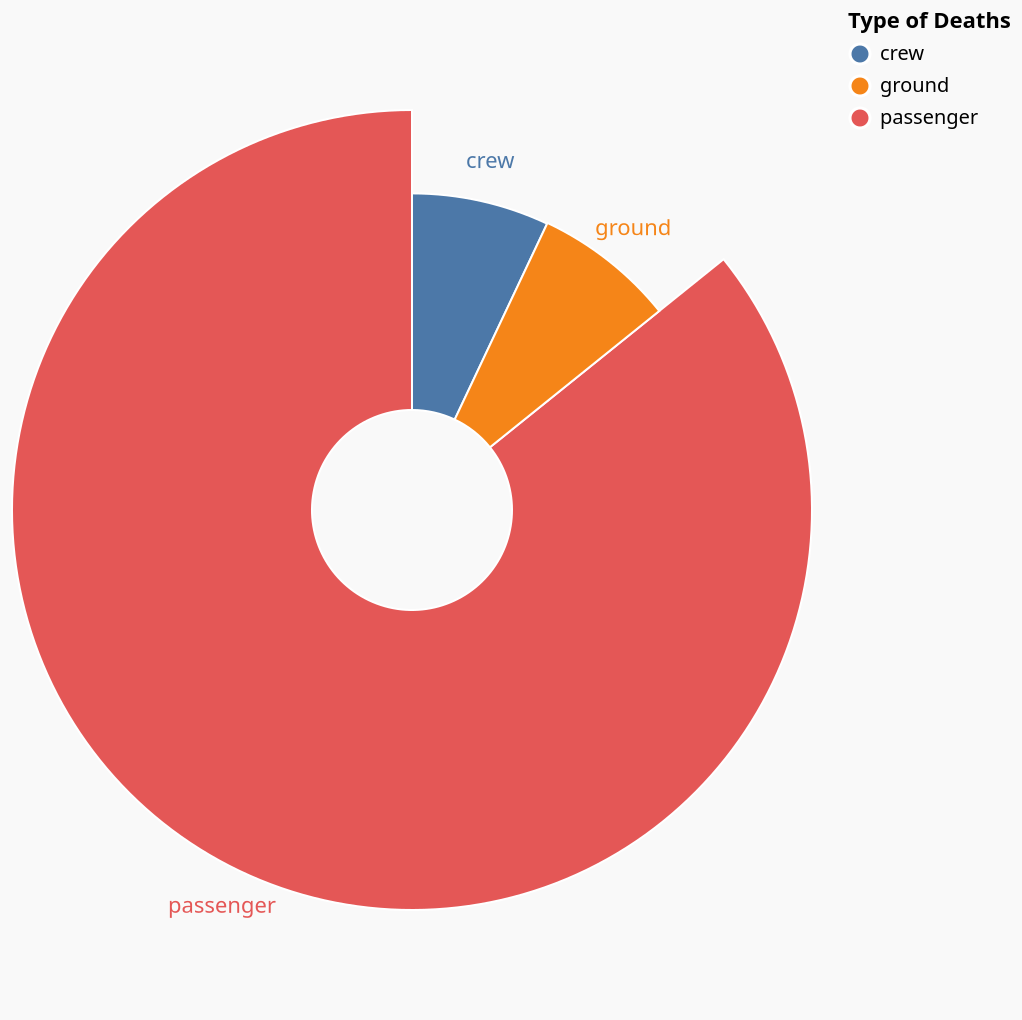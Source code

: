 {
  "$schema": "https://vega.github.io/schema/vega-lite/v5.json",
  "description": "A simple radial chart with embedded data.",
  "title": "",
  "background": "#f9f9f9",
  "width": 400,
  "height": 500,
  "data": {
    "values": [
      {"type": "crew", "value": 4029},
      {"type": "passenger", "value": 49251},
      {"type": "ground", "value": 4131}
    ]
  },
  "layer": [
    {"mark": {"type": "arc", "innerRadius": 50, "stroke": "#ffffff"}},
    {
      "mark": {"type": "text", "radiusOffset": 20},
      "encoding": {"text": {"field": "type", "type": "nominal"}}
    }
  ],
  "encoding": {
    "theta": {"field": "value", "type": "quantitative", "stack": true},
    "radius": {
      "field": "value",
      "scale": {"type": "symlog", "zero": true, "rangeMin": 20}
    },
    "color": {"field": "type", "type": "nominal", "title": "Type of Deaths"},
    "tooltip": [
      {"field": "type", "type": "nominal"},
      {"field": "value", "type": "quantitative"}
    ]
  },
  "config": {}
}